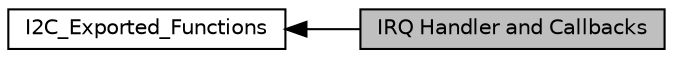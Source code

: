 digraph "IRQ Handler and Callbacks"
{
  edge [fontname="Helvetica",fontsize="10",labelfontname="Helvetica",labelfontsize="10"];
  node [fontname="Helvetica",fontsize="10",shape=record];
  rankdir=LR;
  Node0 [label="IRQ Handler and Callbacks",height=0.2,width=0.4,color="black", fillcolor="grey75", style="filled", fontcolor="black"];
  Node1 [label="I2C_Exported_Functions",height=0.2,width=0.4,color="black", fillcolor="white", style="filled",URL="$group___i2_c___exported___functions.html"];
  Node1->Node0 [shape=plaintext, dir="back", style="solid"];
}
